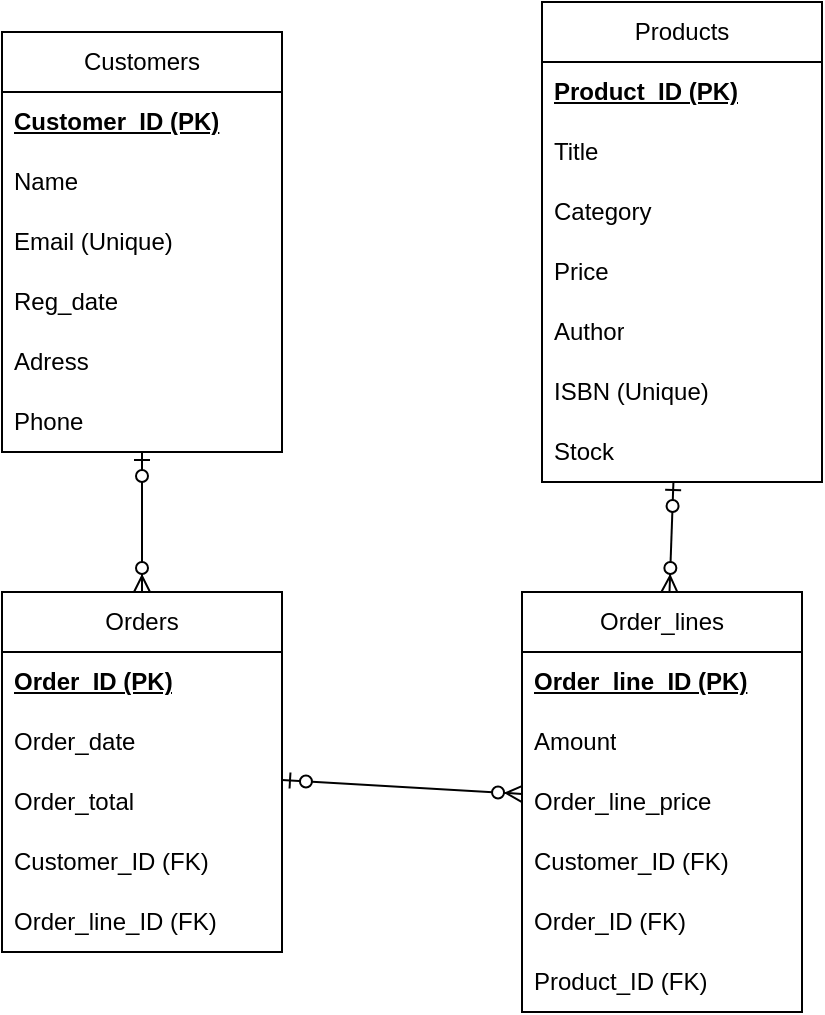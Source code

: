 <mxfile version="26.1.0">
  <diagram name="Sida-1" id="DflQOCMWD2qMHgnDdmyl">
    <mxGraphModel dx="730" dy="574" grid="1" gridSize="10" guides="1" tooltips="1" connect="1" arrows="1" fold="1" page="1" pageScale="1" pageWidth="827" pageHeight="1169" math="0" shadow="0">
      <root>
        <mxCell id="0" />
        <mxCell id="1" parent="0" />
        <mxCell id="2hhxrACj3WKgv8Mxvcv8-104" value="Customers" style="swimlane;fontStyle=0;childLayout=stackLayout;horizontal=1;startSize=30;horizontalStack=0;resizeParent=1;resizeParentMax=0;resizeLast=0;collapsible=1;marginBottom=0;whiteSpace=wrap;html=1;" parent="1" vertex="1">
          <mxGeometry x="120" y="520" width="140" height="210" as="geometry" />
        </mxCell>
        <mxCell id="2hhxrACj3WKgv8Mxvcv8-105" value="&lt;b&gt;&lt;u&gt;Customer_ID (PK)&lt;/u&gt;&lt;/b&gt;" style="text;strokeColor=none;fillColor=none;align=left;verticalAlign=middle;spacingLeft=4;spacingRight=4;overflow=hidden;points=[[0,0.5],[1,0.5]];portConstraint=eastwest;rotatable=0;whiteSpace=wrap;html=1;" parent="2hhxrACj3WKgv8Mxvcv8-104" vertex="1">
          <mxGeometry y="30" width="140" height="30" as="geometry" />
        </mxCell>
        <mxCell id="2hhxrACj3WKgv8Mxvcv8-106" value="Name" style="text;strokeColor=none;fillColor=none;align=left;verticalAlign=middle;spacingLeft=4;spacingRight=4;overflow=hidden;points=[[0,0.5],[1,0.5]];portConstraint=eastwest;rotatable=0;whiteSpace=wrap;html=1;" parent="2hhxrACj3WKgv8Mxvcv8-104" vertex="1">
          <mxGeometry y="60" width="140" height="30" as="geometry" />
        </mxCell>
        <mxCell id="2hhxrACj3WKgv8Mxvcv8-108" value="Email (Unique)" style="text;strokeColor=none;fillColor=none;align=left;verticalAlign=middle;spacingLeft=4;spacingRight=4;overflow=hidden;points=[[0,0.5],[1,0.5]];portConstraint=eastwest;rotatable=0;whiteSpace=wrap;html=1;" parent="2hhxrACj3WKgv8Mxvcv8-104" vertex="1">
          <mxGeometry y="90" width="140" height="30" as="geometry" />
        </mxCell>
        <mxCell id="2hhxrACj3WKgv8Mxvcv8-107" value="Reg_date" style="text;strokeColor=none;fillColor=none;align=left;verticalAlign=middle;spacingLeft=4;spacingRight=4;overflow=hidden;points=[[0,0.5],[1,0.5]];portConstraint=eastwest;rotatable=0;whiteSpace=wrap;html=1;resizeHeight=1;" parent="2hhxrACj3WKgv8Mxvcv8-104" vertex="1">
          <mxGeometry y="120" width="140" height="30" as="geometry" />
        </mxCell>
        <mxCell id="2hhxrACj3WKgv8Mxvcv8-129" value="Adress" style="text;strokeColor=none;fillColor=none;align=left;verticalAlign=middle;spacingLeft=4;spacingRight=4;overflow=hidden;points=[[0,0.5],[1,0.5]];portConstraint=eastwest;rotatable=0;whiteSpace=wrap;html=1;resizeHeight=1;" parent="2hhxrACj3WKgv8Mxvcv8-104" vertex="1">
          <mxGeometry y="150" width="140" height="30" as="geometry" />
        </mxCell>
        <mxCell id="2hhxrACj3WKgv8Mxvcv8-110" value="Phone" style="text;strokeColor=none;fillColor=none;align=left;verticalAlign=middle;spacingLeft=4;spacingRight=4;overflow=hidden;points=[[0,0.5],[1,0.5]];portConstraint=eastwest;rotatable=0;whiteSpace=wrap;html=1;resizeHeight=1;" parent="2hhxrACj3WKgv8Mxvcv8-104" vertex="1">
          <mxGeometry y="180" width="140" height="30" as="geometry" />
        </mxCell>
        <mxCell id="2hhxrACj3WKgv8Mxvcv8-112" value="Orders" style="swimlane;fontStyle=0;childLayout=stackLayout;horizontal=1;startSize=30;horizontalStack=0;resizeParent=1;resizeParentMax=0;resizeLast=0;collapsible=1;marginBottom=0;whiteSpace=wrap;html=1;" parent="1" vertex="1">
          <mxGeometry x="120" y="800" width="140" height="180" as="geometry" />
        </mxCell>
        <mxCell id="2hhxrACj3WKgv8Mxvcv8-113" value="&lt;u&gt;&lt;b&gt;Order_ID (PK)&lt;/b&gt;&lt;/u&gt;" style="text;strokeColor=none;fillColor=none;align=left;verticalAlign=middle;spacingLeft=4;spacingRight=4;overflow=hidden;points=[[0,0.5],[1,0.5]];portConstraint=eastwest;rotatable=0;whiteSpace=wrap;html=1;" parent="2hhxrACj3WKgv8Mxvcv8-112" vertex="1">
          <mxGeometry y="30" width="140" height="30" as="geometry" />
        </mxCell>
        <mxCell id="2hhxrACj3WKgv8Mxvcv8-132" value="Order_date" style="text;strokeColor=none;fillColor=none;align=left;verticalAlign=middle;spacingLeft=4;spacingRight=4;overflow=hidden;points=[[0,0.5],[1,0.5]];portConstraint=eastwest;rotatable=0;whiteSpace=wrap;html=1;" parent="2hhxrACj3WKgv8Mxvcv8-112" vertex="1">
          <mxGeometry y="60" width="140" height="30" as="geometry" />
        </mxCell>
        <mxCell id="2hhxrACj3WKgv8Mxvcv8-114" value="Order_total" style="text;strokeColor=none;fillColor=none;align=left;verticalAlign=middle;spacingLeft=4;spacingRight=4;overflow=hidden;points=[[0,0.5],[1,0.5]];portConstraint=eastwest;rotatable=0;whiteSpace=wrap;html=1;" parent="2hhxrACj3WKgv8Mxvcv8-112" vertex="1">
          <mxGeometry y="90" width="140" height="30" as="geometry" />
        </mxCell>
        <mxCell id="2hhxrACj3WKgv8Mxvcv8-133" value="Customer_ID (FK)" style="text;strokeColor=none;fillColor=none;align=left;verticalAlign=middle;spacingLeft=4;spacingRight=4;overflow=hidden;points=[[0,0.5],[1,0.5]];portConstraint=eastwest;rotatable=0;whiteSpace=wrap;html=1;" parent="2hhxrACj3WKgv8Mxvcv8-112" vertex="1">
          <mxGeometry y="120" width="140" height="30" as="geometry" />
        </mxCell>
        <mxCell id="DjK1B4JqKuG_MvAdY1jQ-1" value="Order_line_ID (FK)" style="text;strokeColor=none;fillColor=none;align=left;verticalAlign=middle;spacingLeft=4;spacingRight=4;overflow=hidden;points=[[0,0.5],[1,0.5]];portConstraint=eastwest;rotatable=0;whiteSpace=wrap;html=1;" vertex="1" parent="2hhxrACj3WKgv8Mxvcv8-112">
          <mxGeometry y="150" width="140" height="30" as="geometry" />
        </mxCell>
        <mxCell id="2hhxrACj3WKgv8Mxvcv8-116" value="Products" style="swimlane;fontStyle=0;childLayout=stackLayout;horizontal=1;startSize=30;horizontalStack=0;resizeParent=1;resizeParentMax=0;resizeLast=0;collapsible=1;marginBottom=0;whiteSpace=wrap;html=1;" parent="1" vertex="1">
          <mxGeometry x="390" y="505" width="140" height="240" as="geometry" />
        </mxCell>
        <mxCell id="2hhxrACj3WKgv8Mxvcv8-130" value="&lt;b&gt;&lt;u&gt;Product_ID (PK)&lt;/u&gt;&lt;/b&gt;" style="text;strokeColor=none;fillColor=none;align=left;verticalAlign=middle;spacingLeft=4;spacingRight=4;overflow=hidden;points=[[0,0.5],[1,0.5]];portConstraint=eastwest;rotatable=0;whiteSpace=wrap;html=1;resizeHeight=1;" parent="2hhxrACj3WKgv8Mxvcv8-116" vertex="1">
          <mxGeometry y="30" width="140" height="30" as="geometry" />
        </mxCell>
        <mxCell id="2hhxrACj3WKgv8Mxvcv8-117" value="Title" style="text;strokeColor=none;fillColor=none;align=left;verticalAlign=middle;spacingLeft=4;spacingRight=4;overflow=hidden;points=[[0,0.5],[1,0.5]];portConstraint=eastwest;rotatable=0;whiteSpace=wrap;html=1;" parent="2hhxrACj3WKgv8Mxvcv8-116" vertex="1">
          <mxGeometry y="60" width="140" height="30" as="geometry" />
        </mxCell>
        <mxCell id="2hhxrACj3WKgv8Mxvcv8-118" value="Category" style="text;strokeColor=none;fillColor=none;align=left;verticalAlign=middle;spacingLeft=4;spacingRight=4;overflow=hidden;points=[[0,0.5],[1,0.5]];portConstraint=eastwest;rotatable=0;whiteSpace=wrap;html=1;" parent="2hhxrACj3WKgv8Mxvcv8-116" vertex="1">
          <mxGeometry y="90" width="140" height="30" as="geometry" />
        </mxCell>
        <mxCell id="2hhxrACj3WKgv8Mxvcv8-119" value="Price" style="text;strokeColor=none;fillColor=none;align=left;verticalAlign=middle;spacingLeft=4;spacingRight=4;overflow=hidden;points=[[0,0.5],[1,0.5]];portConstraint=eastwest;rotatable=0;whiteSpace=wrap;html=1;" parent="2hhxrACj3WKgv8Mxvcv8-116" vertex="1">
          <mxGeometry y="120" width="140" height="30" as="geometry" />
        </mxCell>
        <mxCell id="2hhxrACj3WKgv8Mxvcv8-120" value="Author" style="text;strokeColor=none;fillColor=none;align=left;verticalAlign=middle;spacingLeft=4;spacingRight=4;overflow=hidden;points=[[0,0.5],[1,0.5]];portConstraint=eastwest;rotatable=0;whiteSpace=wrap;html=1;resizeHeight=1;" parent="2hhxrACj3WKgv8Mxvcv8-116" vertex="1">
          <mxGeometry y="150" width="140" height="30" as="geometry" />
        </mxCell>
        <mxCell id="2hhxrACj3WKgv8Mxvcv8-125" value="ISBN (Unique)" style="text;strokeColor=none;fillColor=none;align=left;verticalAlign=middle;spacingLeft=4;spacingRight=4;overflow=hidden;points=[[0,0.5],[1,0.5]];portConstraint=eastwest;rotatable=0;whiteSpace=wrap;html=1;resizeHeight=1;" parent="2hhxrACj3WKgv8Mxvcv8-116" vertex="1">
          <mxGeometry y="180" width="140" height="30" as="geometry" />
        </mxCell>
        <mxCell id="2hhxrACj3WKgv8Mxvcv8-121" value="Stock" style="text;strokeColor=none;fillColor=none;align=left;verticalAlign=middle;spacingLeft=4;spacingRight=4;overflow=hidden;points=[[0,0.5],[1,0.5]];portConstraint=eastwest;rotatable=0;whiteSpace=wrap;html=1;resizeHeight=1;" parent="2hhxrACj3WKgv8Mxvcv8-116" vertex="1">
          <mxGeometry y="210" width="140" height="30" as="geometry" />
        </mxCell>
        <mxCell id="2hhxrACj3WKgv8Mxvcv8-122" value="Order_lines" style="swimlane;fontStyle=0;childLayout=stackLayout;horizontal=1;startSize=30;horizontalStack=0;resizeParent=1;resizeParentMax=0;resizeLast=0;collapsible=1;marginBottom=0;whiteSpace=wrap;html=1;" parent="1" vertex="1">
          <mxGeometry x="380" y="800" width="140" height="210" as="geometry" />
        </mxCell>
        <mxCell id="2hhxrACj3WKgv8Mxvcv8-131" value="&lt;b&gt;&lt;u&gt;Order_line_ID (PK)&lt;/u&gt;&lt;/b&gt;" style="text;strokeColor=none;fillColor=none;align=left;verticalAlign=middle;spacingLeft=4;spacingRight=4;overflow=hidden;points=[[0,0.5],[1,0.5]];portConstraint=eastwest;rotatable=0;whiteSpace=wrap;html=1;" parent="2hhxrACj3WKgv8Mxvcv8-122" vertex="1">
          <mxGeometry y="30" width="140" height="30" as="geometry" />
        </mxCell>
        <mxCell id="2hhxrACj3WKgv8Mxvcv8-123" value="Amount" style="text;strokeColor=none;fillColor=none;align=left;verticalAlign=middle;spacingLeft=4;spacingRight=4;overflow=hidden;points=[[0,0.5],[1,0.5]];portConstraint=eastwest;rotatable=0;whiteSpace=wrap;html=1;" parent="2hhxrACj3WKgv8Mxvcv8-122" vertex="1">
          <mxGeometry y="60" width="140" height="30" as="geometry" />
        </mxCell>
        <mxCell id="2hhxrACj3WKgv8Mxvcv8-124" value="Order_line_price" style="text;strokeColor=none;fillColor=none;align=left;verticalAlign=middle;spacingLeft=4;spacingRight=4;overflow=hidden;points=[[0,0.5],[1,0.5]];portConstraint=eastwest;rotatable=0;whiteSpace=wrap;html=1;" parent="2hhxrACj3WKgv8Mxvcv8-122" vertex="1">
          <mxGeometry y="90" width="140" height="30" as="geometry" />
        </mxCell>
        <mxCell id="2hhxrACj3WKgv8Mxvcv8-135" value="Customer_ID (FK)" style="text;strokeColor=none;fillColor=none;align=left;verticalAlign=middle;spacingLeft=4;spacingRight=4;overflow=hidden;points=[[0,0.5],[1,0.5]];portConstraint=eastwest;rotatable=0;whiteSpace=wrap;html=1;" parent="2hhxrACj3WKgv8Mxvcv8-122" vertex="1">
          <mxGeometry y="120" width="140" height="30" as="geometry" />
        </mxCell>
        <mxCell id="2hhxrACj3WKgv8Mxvcv8-136" value="Order_ID (FK)" style="text;strokeColor=none;fillColor=none;align=left;verticalAlign=middle;spacingLeft=4;spacingRight=4;overflow=hidden;points=[[0,0.5],[1,0.5]];portConstraint=eastwest;rotatable=0;whiteSpace=wrap;html=1;" parent="2hhxrACj3WKgv8Mxvcv8-122" vertex="1">
          <mxGeometry y="150" width="140" height="30" as="geometry" />
        </mxCell>
        <mxCell id="2hhxrACj3WKgv8Mxvcv8-134" value="Product_ID (FK)" style="text;strokeColor=none;fillColor=none;align=left;verticalAlign=middle;spacingLeft=4;spacingRight=4;overflow=hidden;points=[[0,0.5],[1,0.5]];portConstraint=eastwest;rotatable=0;whiteSpace=wrap;html=1;" parent="2hhxrACj3WKgv8Mxvcv8-122" vertex="1">
          <mxGeometry y="180" width="140" height="30" as="geometry" />
        </mxCell>
        <mxCell id="2hhxrACj3WKgv8Mxvcv8-126" value="" style="fontSize=12;html=1;endArrow=ERzeroToMany;startArrow=ERzeroToOne;rounded=0;" parent="1" source="2hhxrACj3WKgv8Mxvcv8-104" target="2hhxrACj3WKgv8Mxvcv8-112" edge="1">
          <mxGeometry width="100" height="100" relative="1" as="geometry">
            <mxPoint x="390" y="770" as="sourcePoint" />
            <mxPoint x="390" y="660" as="targetPoint" />
          </mxGeometry>
        </mxCell>
        <mxCell id="2hhxrACj3WKgv8Mxvcv8-127" value="" style="fontSize=12;html=1;endArrow=ERzeroToMany;startArrow=ERzeroToOne;rounded=0;" parent="1" source="2hhxrACj3WKgv8Mxvcv8-112" target="2hhxrACj3WKgv8Mxvcv8-122" edge="1">
          <mxGeometry width="100" height="100" relative="1" as="geometry">
            <mxPoint x="390" y="900" as="sourcePoint" />
            <mxPoint x="390" y="760" as="targetPoint" />
          </mxGeometry>
        </mxCell>
        <mxCell id="2hhxrACj3WKgv8Mxvcv8-128" value="" style="fontSize=12;html=1;endArrow=ERzeroToMany;startArrow=ERzeroToOne;rounded=0;" parent="1" source="2hhxrACj3WKgv8Mxvcv8-116" target="2hhxrACj3WKgv8Mxvcv8-122" edge="1">
          <mxGeometry width="100" height="100" relative="1" as="geometry">
            <mxPoint x="210" y="860" as="sourcePoint" />
            <mxPoint x="210" y="720" as="targetPoint" />
          </mxGeometry>
        </mxCell>
      </root>
    </mxGraphModel>
  </diagram>
</mxfile>
